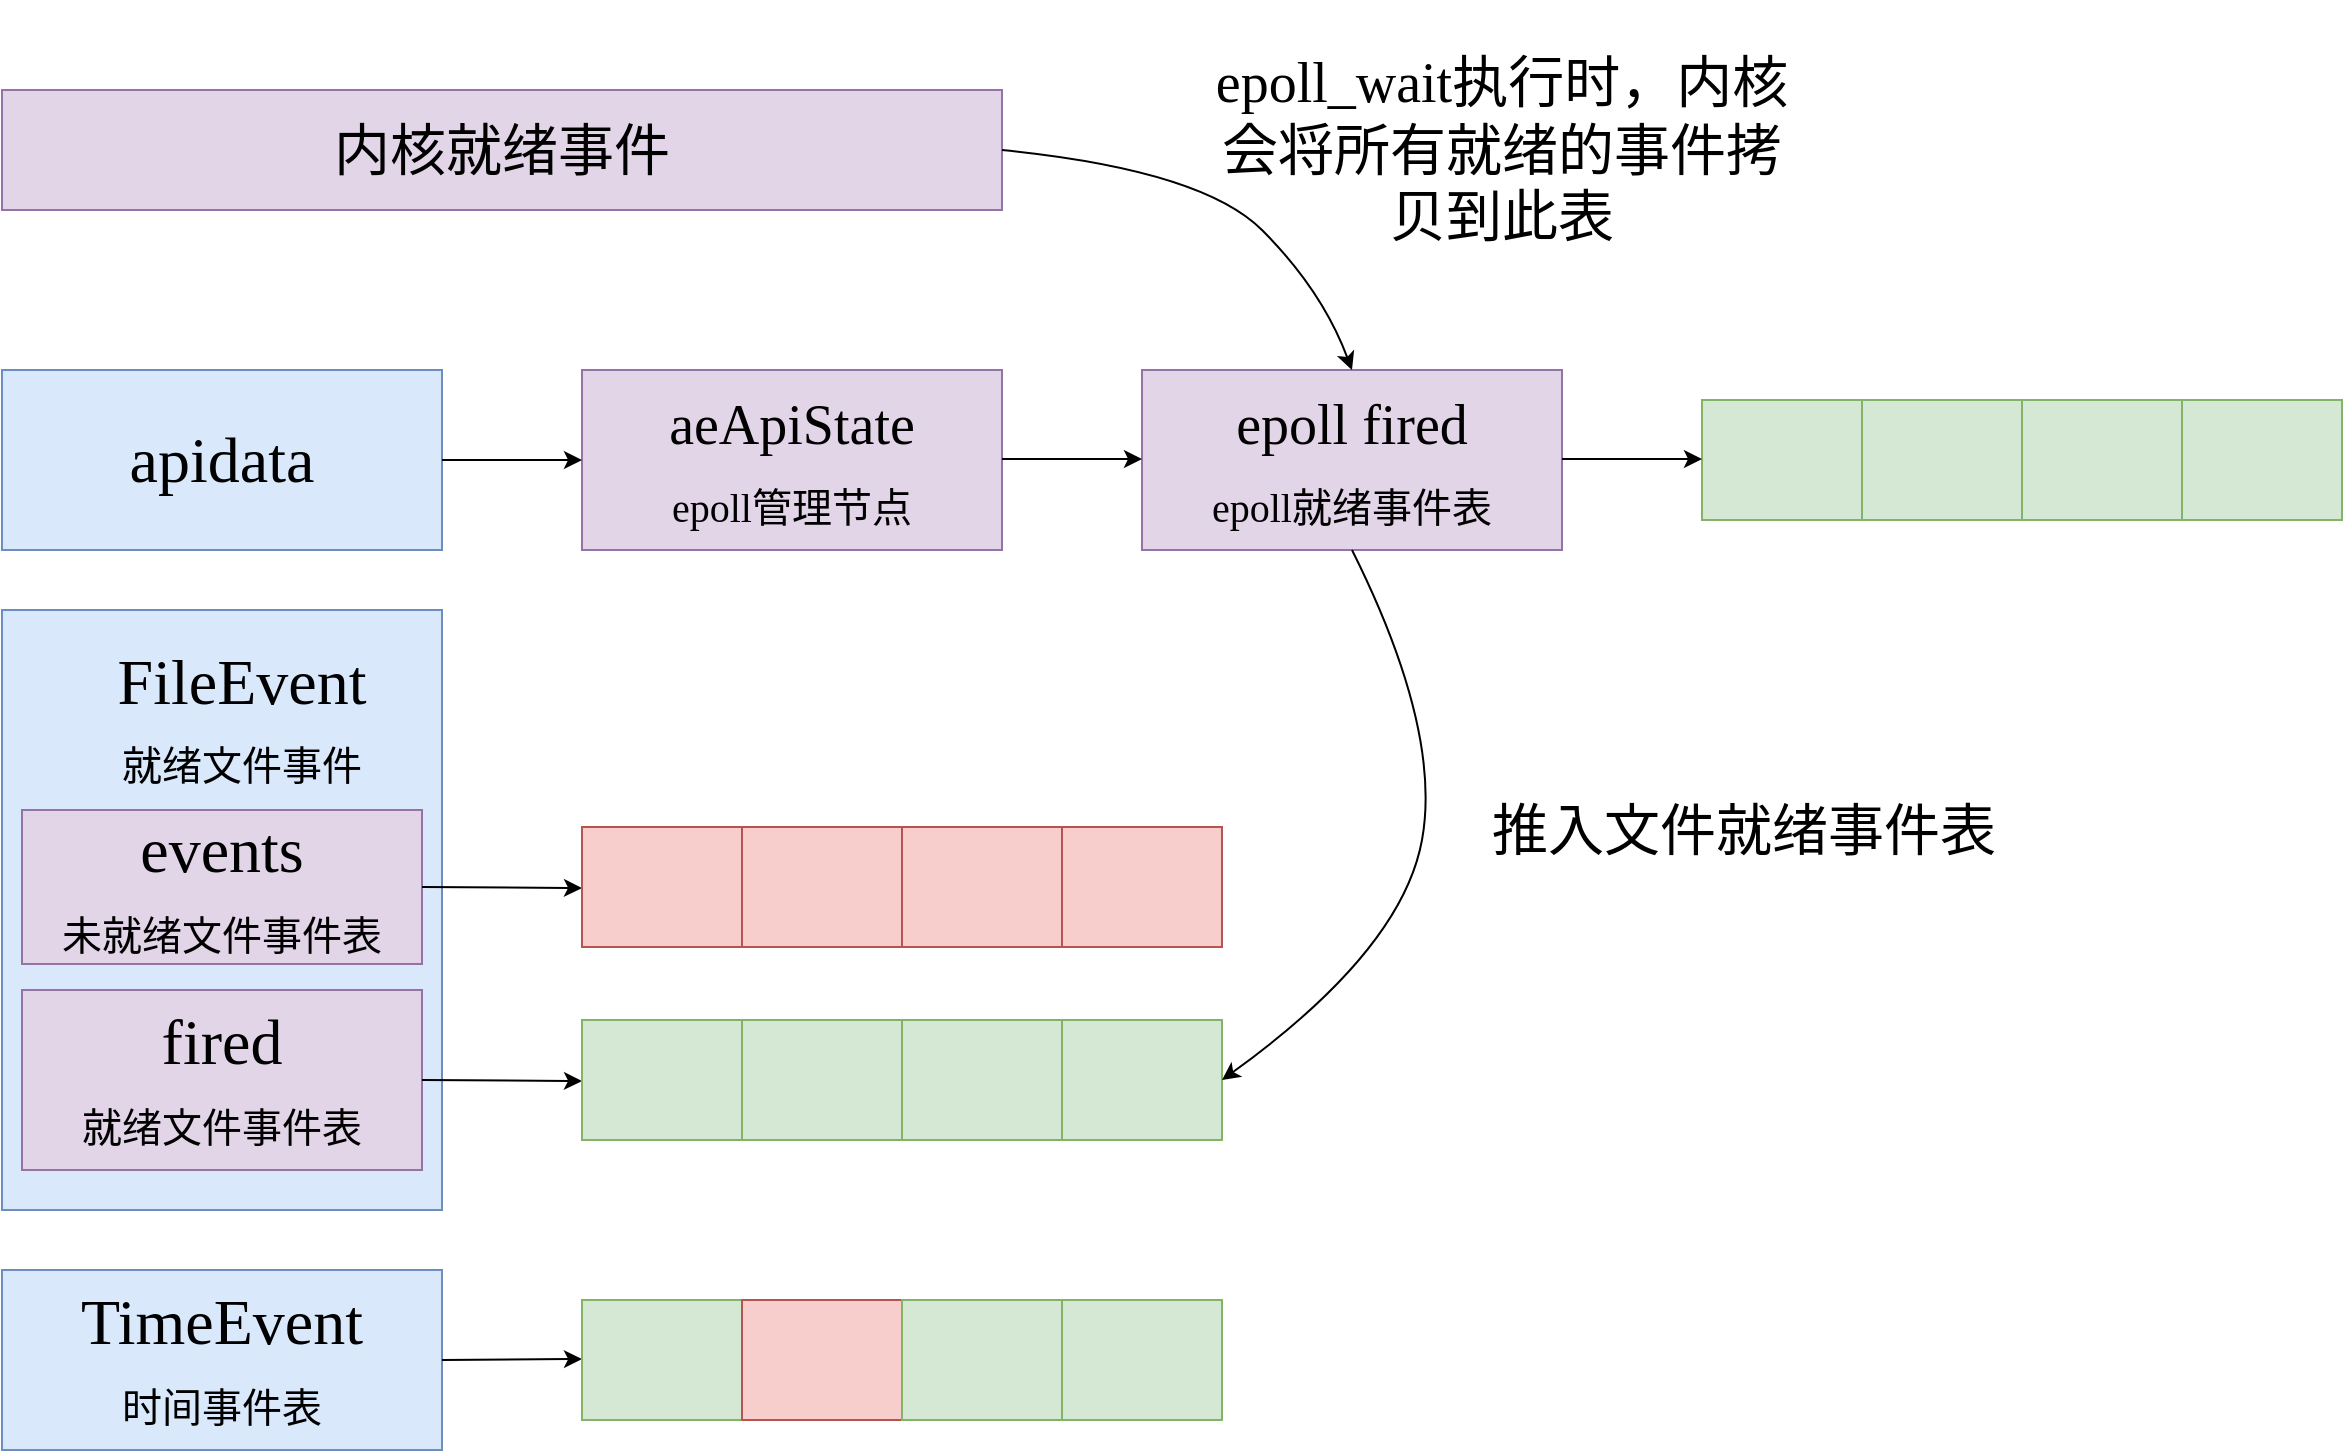 <mxfile version="13.7.3" type="device"><diagram id="WMC7RswdyCdQQPzVoCrq" name="第 1 页"><mxGraphModel dx="1086" dy="1986" grid="1" gridSize="10" guides="1" tooltips="1" connect="1" arrows="1" fold="1" page="1" pageScale="1" pageWidth="827" pageHeight="1169" math="0" shadow="0"><root><mxCell id="0"/><mxCell id="1" parent="0"/><mxCell id="mx9urT7IkgfI67yiDDca-5" value="" style="rounded=0;whiteSpace=wrap;html=1;fontFamily=Comic Sans MS;fontSize=32;fillColor=#dae8fc;strokeColor=#6c8ebf;" vertex="1" parent="1"><mxGeometry x="520" y="280" width="220" height="300" as="geometry"/></mxCell><mxCell id="mx9urT7IkgfI67yiDDca-1" value="apidata" style="rounded=0;whiteSpace=wrap;html=1;fontSize=32;fontFamily=Comic Sans MS;fillColor=#dae8fc;strokeColor=#6c8ebf;" vertex="1" parent="1"><mxGeometry x="520" y="160" width="220" height="90" as="geometry"/></mxCell><mxCell id="mx9urT7IkgfI67yiDDca-2" value="events&lt;br&gt;&lt;font style=&quot;font-size: 20px&quot;&gt;未就绪文件事件表&lt;/font&gt;" style="rounded=0;whiteSpace=wrap;html=1;fontFamily=Comic Sans MS;fontSize=32;fillColor=#e1d5e7;strokeColor=#9673a6;" vertex="1" parent="1"><mxGeometry x="530" y="380" width="200" height="77" as="geometry"/></mxCell><mxCell id="mx9urT7IkgfI67yiDDca-3" value="fired&lt;br&gt;&lt;span style=&quot;font-size: 20px&quot;&gt;就绪文件事件表&lt;/span&gt;" style="rounded=0;whiteSpace=wrap;html=1;fontFamily=Comic Sans MS;fontSize=32;fillColor=#e1d5e7;strokeColor=#9673a6;" vertex="1" parent="1"><mxGeometry x="530" y="470" width="200" height="90" as="geometry"/></mxCell><mxCell id="mx9urT7IkgfI67yiDDca-4" value="TimeEvent&lt;br&gt;&lt;font style=&quot;font-size: 20px&quot;&gt;时间事件表&lt;/font&gt;" style="rounded=0;whiteSpace=wrap;html=1;fontFamily=Comic Sans MS;fontSize=32;fillColor=#dae8fc;strokeColor=#6c8ebf;" vertex="1" parent="1"><mxGeometry x="520" y="610" width="220" height="90" as="geometry"/></mxCell><mxCell id="mx9urT7IkgfI67yiDDca-6" value="&lt;span style=&quot;color: rgb(0, 0, 0); font-family: &amp;quot;comic sans ms&amp;quot;; font-size: 32px; font-style: normal; font-weight: 400; letter-spacing: normal; text-indent: 0px; text-transform: none; word-spacing: 0px; display: inline; float: none;&quot;&gt;FileEvent&lt;br&gt;&lt;span style=&quot;font-family: &amp;quot;comic sans ms&amp;quot; ; font-size: 20px&quot;&gt;就绪文件事件&lt;/span&gt;&lt;br&gt;&lt;/span&gt;" style="text;whiteSpace=wrap;html=1;fontSize=32;fontFamily=Comic Sans MS;align=center;labelBackgroundColor=none;" vertex="1" parent="1"><mxGeometry x="555" y="290" width="170" height="50" as="geometry"/></mxCell><mxCell id="mx9urT7IkgfI67yiDDca-7" value="&lt;font style=&quot;font-size: 28px&quot;&gt;aeApiState&lt;/font&gt;&lt;br&gt;&lt;font style=&quot;font-size: 20px&quot;&gt;epoll管理节点&lt;/font&gt;" style="rounded=0;whiteSpace=wrap;html=1;fontFamily=Comic Sans MS;fontSize=32;align=center;fillColor=#e1d5e7;strokeColor=#9673a6;" vertex="1" parent="1"><mxGeometry x="810" y="160" width="210" height="90" as="geometry"/></mxCell><mxCell id="mx9urT7IkgfI67yiDDca-8" value="" style="endArrow=classic;html=1;fontFamily=Comic Sans MS;fontSize=32;exitX=1;exitY=0.5;exitDx=0;exitDy=0;entryX=0;entryY=0.5;entryDx=0;entryDy=0;" edge="1" parent="1" source="mx9urT7IkgfI67yiDDca-1" target="mx9urT7IkgfI67yiDDca-7"><mxGeometry width="50" height="50" relative="1" as="geometry"><mxPoint x="930" y="350" as="sourcePoint"/><mxPoint x="980" y="300" as="targetPoint"/></mxGeometry></mxCell><mxCell id="mx9urT7IkgfI67yiDDca-9" value="&lt;font&gt;&lt;span style=&quot;font-size: 28px&quot;&gt;epoll fired&lt;/span&gt;&lt;br&gt;&lt;font style=&quot;font-size: 20px&quot;&gt;epoll就绪事件表&lt;/font&gt;&lt;br&gt;&lt;/font&gt;" style="rounded=0;whiteSpace=wrap;html=1;fontFamily=Comic Sans MS;fontSize=32;align=center;fillColor=#e1d5e7;strokeColor=#9673a6;" vertex="1" parent="1"><mxGeometry x="1090" y="160" width="210" height="90" as="geometry"/></mxCell><mxCell id="mx9urT7IkgfI67yiDDca-11" value="" style="endArrow=classic;html=1;fontFamily=Comic Sans MS;fontSize=32;exitX=1;exitY=0.5;exitDx=0;exitDy=0;" edge="1" parent="1" source="mx9urT7IkgfI67yiDDca-2"><mxGeometry width="50" height="50" relative="1" as="geometry"><mxPoint x="940" y="420" as="sourcePoint"/><mxPoint x="810" y="419" as="targetPoint"/></mxGeometry></mxCell><mxCell id="mx9urT7IkgfI67yiDDca-12" value="" style="rounded=0;whiteSpace=wrap;html=1;fontFamily=Comic Sans MS;fontSize=32;align=center;fillColor=#f8cecc;strokeColor=#b85450;" vertex="1" parent="1"><mxGeometry x="810" y="388.5" width="80" height="60" as="geometry"/></mxCell><mxCell id="mx9urT7IkgfI67yiDDca-13" value="" style="rounded=0;whiteSpace=wrap;html=1;fontFamily=Comic Sans MS;fontSize=32;align=center;fillColor=#f8cecc;strokeColor=#b85450;" vertex="1" parent="1"><mxGeometry x="890" y="388.5" width="80" height="60" as="geometry"/></mxCell><mxCell id="mx9urT7IkgfI67yiDDca-14" value="" style="rounded=0;whiteSpace=wrap;html=1;fontFamily=Comic Sans MS;fontSize=32;align=center;fillColor=#f8cecc;strokeColor=#b85450;" vertex="1" parent="1"><mxGeometry x="970" y="388.5" width="80" height="60" as="geometry"/></mxCell><mxCell id="mx9urT7IkgfI67yiDDca-15" value="" style="rounded=0;whiteSpace=wrap;html=1;fontFamily=Comic Sans MS;fontSize=32;align=center;fillColor=#f8cecc;strokeColor=#b85450;" vertex="1" parent="1"><mxGeometry x="1050" y="388.5" width="80" height="60" as="geometry"/></mxCell><mxCell id="mx9urT7IkgfI67yiDDca-16" value="" style="endArrow=classic;html=1;fontFamily=Comic Sans MS;fontSize=32;exitX=1;exitY=0.5;exitDx=0;exitDy=0;" edge="1" parent="1"><mxGeometry width="50" height="50" relative="1" as="geometry"><mxPoint x="730" y="515" as="sourcePoint"/><mxPoint x="810" y="515.5" as="targetPoint"/></mxGeometry></mxCell><mxCell id="mx9urT7IkgfI67yiDDca-17" value="" style="rounded=0;whiteSpace=wrap;html=1;fontFamily=Comic Sans MS;fontSize=32;align=center;fillColor=#d5e8d4;strokeColor=#82b366;" vertex="1" parent="1"><mxGeometry x="810" y="485" width="80" height="60" as="geometry"/></mxCell><mxCell id="mx9urT7IkgfI67yiDDca-18" value="" style="rounded=0;whiteSpace=wrap;html=1;fontFamily=Comic Sans MS;fontSize=32;align=center;fillColor=#d5e8d4;strokeColor=#82b366;" vertex="1" parent="1"><mxGeometry x="890" y="485" width="80" height="60" as="geometry"/></mxCell><mxCell id="mx9urT7IkgfI67yiDDca-19" value="" style="rounded=0;whiteSpace=wrap;html=1;fontFamily=Comic Sans MS;fontSize=32;align=center;fillColor=#d5e8d4;strokeColor=#82b366;" vertex="1" parent="1"><mxGeometry x="970" y="485" width="80" height="60" as="geometry"/></mxCell><mxCell id="mx9urT7IkgfI67yiDDca-20" value="" style="rounded=0;whiteSpace=wrap;html=1;fontFamily=Comic Sans MS;fontSize=32;align=center;fillColor=#d5e8d4;strokeColor=#82b366;" vertex="1" parent="1"><mxGeometry x="1050" y="485" width="80" height="60" as="geometry"/></mxCell><mxCell id="mx9urT7IkgfI67yiDDca-21" value="" style="endArrow=classic;html=1;fontFamily=Comic Sans MS;fontSize=32;" edge="1" parent="1"><mxGeometry width="50" height="50" relative="1" as="geometry"><mxPoint x="740" y="655" as="sourcePoint"/><mxPoint x="810" y="654.5" as="targetPoint"/></mxGeometry></mxCell><mxCell id="mx9urT7IkgfI67yiDDca-22" value="" style="rounded=0;whiteSpace=wrap;html=1;fontFamily=Comic Sans MS;fontSize=32;align=center;fillColor=#d5e8d4;strokeColor=#82b366;" vertex="1" parent="1"><mxGeometry x="810" y="625" width="80" height="60" as="geometry"/></mxCell><mxCell id="mx9urT7IkgfI67yiDDca-23" value="" style="rounded=0;whiteSpace=wrap;html=1;fontFamily=Comic Sans MS;fontSize=32;align=center;fillColor=#f8cecc;strokeColor=#b85450;" vertex="1" parent="1"><mxGeometry x="890" y="625" width="80" height="60" as="geometry"/></mxCell><mxCell id="mx9urT7IkgfI67yiDDca-24" value="" style="rounded=0;whiteSpace=wrap;html=1;fontFamily=Comic Sans MS;fontSize=32;align=center;fillColor=#d5e8d4;strokeColor=#82b366;" vertex="1" parent="1"><mxGeometry x="970" y="625" width="80" height="60" as="geometry"/></mxCell><mxCell id="mx9urT7IkgfI67yiDDca-25" value="" style="rounded=0;whiteSpace=wrap;html=1;fontFamily=Comic Sans MS;fontSize=32;align=center;fillColor=#d5e8d4;strokeColor=#82b366;" vertex="1" parent="1"><mxGeometry x="1050" y="625" width="80" height="60" as="geometry"/></mxCell><mxCell id="mx9urT7IkgfI67yiDDca-28" value="" style="rounded=0;whiteSpace=wrap;html=1;fontFamily=Comic Sans MS;fontSize=32;align=center;fillColor=#d5e8d4;strokeColor=#82b366;" vertex="1" parent="1"><mxGeometry x="1370" y="175" width="80" height="60" as="geometry"/></mxCell><mxCell id="mx9urT7IkgfI67yiDDca-29" value="" style="rounded=0;whiteSpace=wrap;html=1;fontFamily=Comic Sans MS;fontSize=32;align=center;fillColor=#d5e8d4;strokeColor=#82b366;" vertex="1" parent="1"><mxGeometry x="1450" y="175" width="80" height="60" as="geometry"/></mxCell><mxCell id="mx9urT7IkgfI67yiDDca-30" value="" style="rounded=0;whiteSpace=wrap;html=1;fontFamily=Comic Sans MS;fontSize=32;align=center;fillColor=#d5e8d4;strokeColor=#82b366;" vertex="1" parent="1"><mxGeometry x="1530" y="175" width="80" height="60" as="geometry"/></mxCell><mxCell id="mx9urT7IkgfI67yiDDca-31" value="" style="rounded=0;whiteSpace=wrap;html=1;fontFamily=Comic Sans MS;fontSize=32;align=center;fillColor=#d5e8d4;strokeColor=#82b366;" vertex="1" parent="1"><mxGeometry x="1610" y="175" width="80" height="60" as="geometry"/></mxCell><mxCell id="mx9urT7IkgfI67yiDDca-32" value="" style="endArrow=classic;html=1;fontFamily=Comic Sans MS;fontSize=32;exitX=1;exitY=0.5;exitDx=0;exitDy=0;entryX=0;entryY=0.5;entryDx=0;entryDy=0;" edge="1" parent="1"><mxGeometry width="50" height="50" relative="1" as="geometry"><mxPoint x="1020" y="204.5" as="sourcePoint"/><mxPoint x="1090" y="204.5" as="targetPoint"/></mxGeometry></mxCell><mxCell id="mx9urT7IkgfI67yiDDca-33" value="" style="endArrow=classic;html=1;fontFamily=Comic Sans MS;fontSize=32;exitX=1;exitY=0.5;exitDx=0;exitDy=0;entryX=0;entryY=0.5;entryDx=0;entryDy=0;" edge="1" parent="1"><mxGeometry width="50" height="50" relative="1" as="geometry"><mxPoint x="1300" y="204.5" as="sourcePoint"/><mxPoint x="1370" y="204.5" as="targetPoint"/></mxGeometry></mxCell><mxCell id="mx9urT7IkgfI67yiDDca-34" value="内核就绪事件" style="rounded=0;whiteSpace=wrap;html=1;labelBackgroundColor=none;fontFamily=Comic Sans MS;fontSize=28;align=center;fillColor=#e1d5e7;strokeColor=#9673a6;" vertex="1" parent="1"><mxGeometry x="520" y="20" width="500" height="60" as="geometry"/></mxCell><mxCell id="mx9urT7IkgfI67yiDDca-35" value="" style="curved=1;endArrow=classic;html=1;fontFamily=Comic Sans MS;fontSize=28;exitX=1;exitY=0.5;exitDx=0;exitDy=0;entryX=0.5;entryY=0;entryDx=0;entryDy=0;" edge="1" parent="1" source="mx9urT7IkgfI67yiDDca-34" target="mx9urT7IkgfI67yiDDca-9"><mxGeometry width="50" height="50" relative="1" as="geometry"><mxPoint x="1170" y="60" as="sourcePoint"/><mxPoint x="1220" y="10" as="targetPoint"/><Array as="points"><mxPoint x="1120" y="60"/><mxPoint x="1180" y="120"/></Array></mxGeometry></mxCell><mxCell id="mx9urT7IkgfI67yiDDca-36" value="epoll_wait执行时，内核会将所有就绪的事件拷贝到此表" style="text;html=1;strokeColor=none;fillColor=none;align=center;verticalAlign=middle;whiteSpace=wrap;rounded=0;labelBackgroundColor=none;fontFamily=Comic Sans MS;fontSize=28;" vertex="1" parent="1"><mxGeometry x="1120" y="-25" width="300" height="150" as="geometry"/></mxCell><mxCell id="mx9urT7IkgfI67yiDDca-37" value="" style="curved=1;endArrow=classic;html=1;fontFamily=Comic Sans MS;fontSize=28;exitX=0.5;exitY=1;exitDx=0;exitDy=0;entryX=1;entryY=0.5;entryDx=0;entryDy=0;" edge="1" parent="1" source="mx9urT7IkgfI67yiDDca-9" target="mx9urT7IkgfI67yiDDca-20"><mxGeometry width="50" height="50" relative="1" as="geometry"><mxPoint x="1250" y="350" as="sourcePoint"/><mxPoint x="1340" y="389" as="targetPoint"/><Array as="points"><mxPoint x="1240" y="340"/><mxPoint x="1220" y="450"/></Array></mxGeometry></mxCell><mxCell id="mx9urT7IkgfI67yiDDca-38" value="推入文件就绪事件表" style="text;html=1;strokeColor=none;fillColor=none;align=center;verticalAlign=middle;whiteSpace=wrap;rounded=0;labelBackgroundColor=none;fontFamily=Comic Sans MS;fontSize=28;" vertex="1" parent="1"><mxGeometry x="1241" y="380" width="300" height="20" as="geometry"/></mxCell></root></mxGraphModel></diagram></mxfile>
